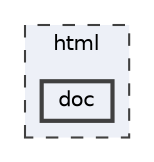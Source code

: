 digraph "C:/Users/aleja/OneDrive - ZHAW/0_Modulen/3 Jahr/Semester 5/PM3/PM3-Cable_Monitor/Software/Cable_Monitor_Code/html/doc"
{
 // LATEX_PDF_SIZE
  bgcolor="transparent";
  edge [fontname=Helvetica,fontsize=10,labelfontname=Helvetica,labelfontsize=10];
  node [fontname=Helvetica,fontsize=10,shape=box,height=0.2,width=0.4];
  compound=true
  subgraph clusterdir_2dae0a562653f78d59931f0e4b070746 {
    graph [ bgcolor="#edf0f7", pencolor="grey25", label="html", fontname=Helvetica,fontsize=10 style="filled,dashed", URL="dir_2dae0a562653f78d59931f0e4b070746.html",tooltip=""]
  dir_c8facf9c0a52a83d7d65ee287fdad980 [label="doc", fillcolor="#edf0f7", color="grey25", style="filled,bold", URL="dir_c8facf9c0a52a83d7d65ee287fdad980.html",tooltip=""];
  }
}

